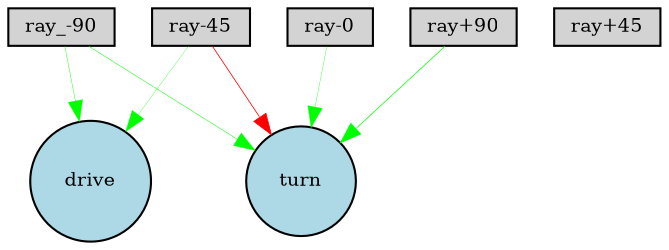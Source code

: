 digraph {
	node [fontsize=9 height=0.2 shape=circle width=0.2]
	"ray_-90" [fillcolor=lightgray shape=box style=filled]
	"ray-45" [fillcolor=lightgray shape=box style=filled]
	"ray-0" [fillcolor=lightgray shape=box style=filled]
	"ray+45" [fillcolor=lightgray shape=box style=filled]
	"ray+90" [fillcolor=lightgray shape=box style=filled]
	drive [fillcolor=lightblue style=filled]
	turn [fillcolor=lightblue style=filled]
	"ray-0" -> turn [color=green penwidth=0.1631768606044061 style=solid]
	"ray-45" -> turn [color=red penwidth=0.3722017761342584 style=solid]
	"ray_-90" -> drive [color=green penwidth=0.1933817389390459 style=solid]
	"ray_-90" -> turn [color=green penwidth=0.23676202154490789 style=solid]
	"ray-45" -> drive [color=green penwidth=0.14429115692999198 style=solid]
	"ray+90" -> turn [color=green penwidth=0.34310174009339245 style=solid]
}
